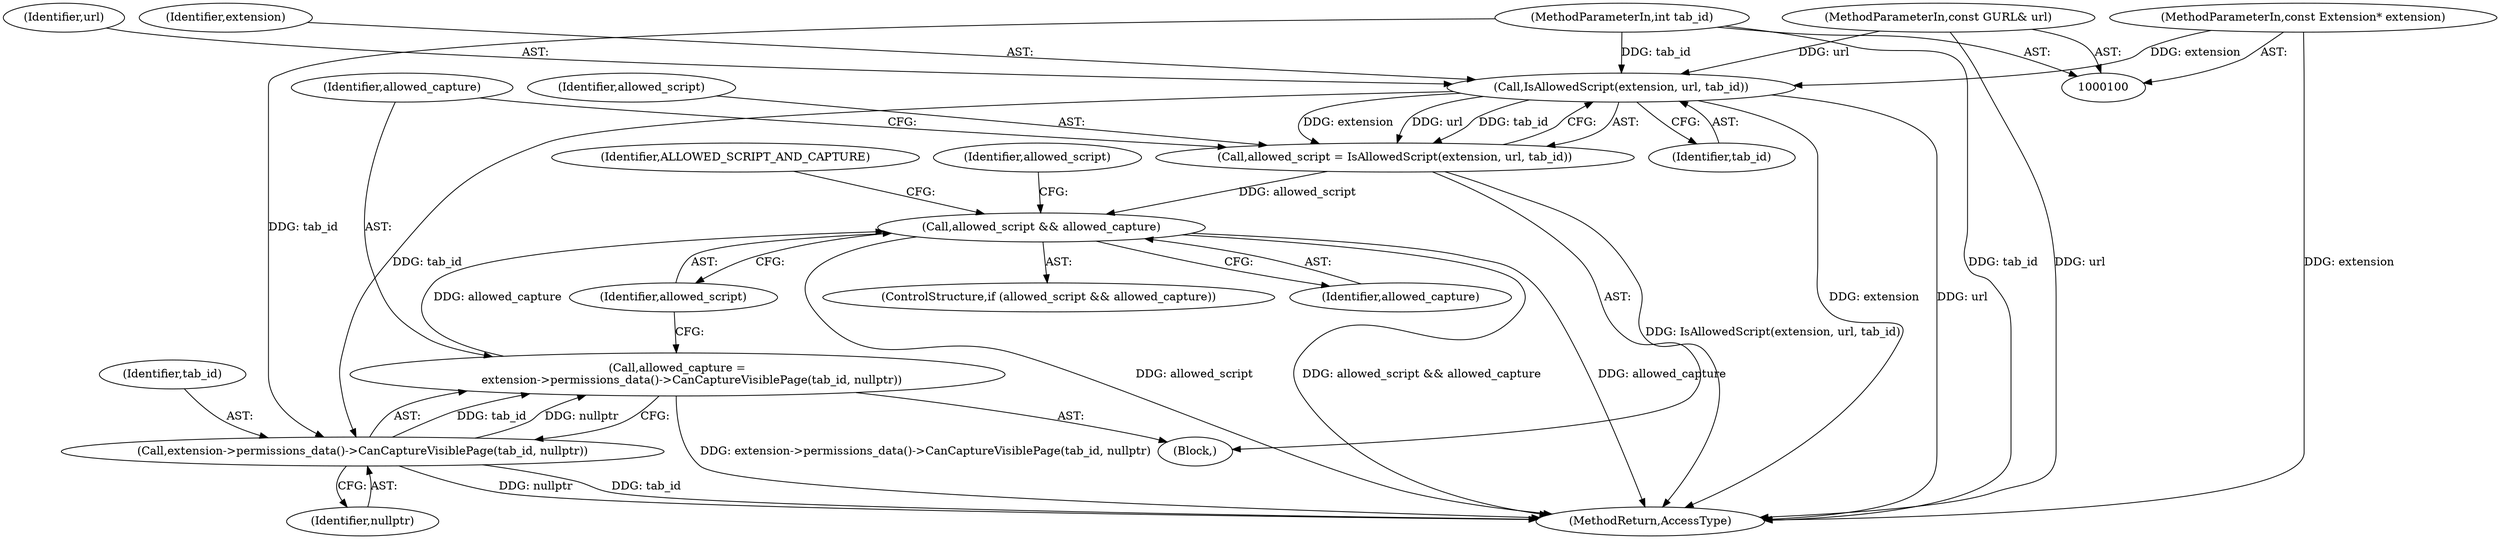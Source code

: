 digraph "1_Chrome_0aca6bc05a263ea9eafee515fc6ba14da94c1964_3@pointer" {
"1000108" [label="(Call,IsAllowedScript(extension, url, tab_id))"];
"1000101" [label="(MethodParameterIn,const Extension* extension)"];
"1000102" [label="(MethodParameterIn,const GURL& url)"];
"1000103" [label="(MethodParameterIn,int tab_id)"];
"1000106" [label="(Call,allowed_script = IsAllowedScript(extension, url, tab_id))"];
"1000119" [label="(Call,allowed_script && allowed_capture)"];
"1000115" [label="(Call,extension->permissions_data()->CanCaptureVisiblePage(tab_id, nullptr))"];
"1000113" [label="(Call,allowed_capture =\n        extension->permissions_data()->CanCaptureVisiblePage(tab_id, nullptr))"];
"1000108" [label="(Call,IsAllowedScript(extension, url, tab_id))"];
"1000116" [label="(Identifier,tab_id)"];
"1000109" [label="(Identifier,extension)"];
"1000111" [label="(Identifier,tab_id)"];
"1000117" [label="(Identifier,nullptr)"];
"1000125" [label="(Identifier,allowed_script)"];
"1000102" [label="(MethodParameterIn,const GURL& url)"];
"1000106" [label="(Call,allowed_script = IsAllowedScript(extension, url, tab_id))"];
"1000101" [label="(MethodParameterIn,const Extension* extension)"];
"1000114" [label="(Identifier,allowed_capture)"];
"1000120" [label="(Identifier,allowed_script)"];
"1000110" [label="(Identifier,url)"];
"1000115" [label="(Call,extension->permissions_data()->CanCaptureVisiblePage(tab_id, nullptr))"];
"1000119" [label="(Call,allowed_script && allowed_capture)"];
"1000118" [label="(ControlStructure,if (allowed_script && allowed_capture))"];
"1000113" [label="(Call,allowed_capture =\n        extension->permissions_data()->CanCaptureVisiblePage(tab_id, nullptr))"];
"1000123" [label="(Identifier,ALLOWED_SCRIPT_AND_CAPTURE)"];
"1000107" [label="(Identifier,allowed_script)"];
"1000134" [label="(MethodReturn,AccessType)"];
"1000103" [label="(MethodParameterIn,int tab_id)"];
"1000104" [label="(Block,)"];
"1000121" [label="(Identifier,allowed_capture)"];
"1000108" -> "1000106"  [label="AST: "];
"1000108" -> "1000111"  [label="CFG: "];
"1000109" -> "1000108"  [label="AST: "];
"1000110" -> "1000108"  [label="AST: "];
"1000111" -> "1000108"  [label="AST: "];
"1000106" -> "1000108"  [label="CFG: "];
"1000108" -> "1000134"  [label="DDG: url"];
"1000108" -> "1000134"  [label="DDG: extension"];
"1000108" -> "1000106"  [label="DDG: extension"];
"1000108" -> "1000106"  [label="DDG: url"];
"1000108" -> "1000106"  [label="DDG: tab_id"];
"1000101" -> "1000108"  [label="DDG: extension"];
"1000102" -> "1000108"  [label="DDG: url"];
"1000103" -> "1000108"  [label="DDG: tab_id"];
"1000108" -> "1000115"  [label="DDG: tab_id"];
"1000101" -> "1000100"  [label="AST: "];
"1000101" -> "1000134"  [label="DDG: extension"];
"1000102" -> "1000100"  [label="AST: "];
"1000102" -> "1000134"  [label="DDG: url"];
"1000103" -> "1000100"  [label="AST: "];
"1000103" -> "1000134"  [label="DDG: tab_id"];
"1000103" -> "1000115"  [label="DDG: tab_id"];
"1000106" -> "1000104"  [label="AST: "];
"1000107" -> "1000106"  [label="AST: "];
"1000114" -> "1000106"  [label="CFG: "];
"1000106" -> "1000134"  [label="DDG: IsAllowedScript(extension, url, tab_id)"];
"1000106" -> "1000119"  [label="DDG: allowed_script"];
"1000119" -> "1000118"  [label="AST: "];
"1000119" -> "1000120"  [label="CFG: "];
"1000119" -> "1000121"  [label="CFG: "];
"1000120" -> "1000119"  [label="AST: "];
"1000121" -> "1000119"  [label="AST: "];
"1000123" -> "1000119"  [label="CFG: "];
"1000125" -> "1000119"  [label="CFG: "];
"1000119" -> "1000134"  [label="DDG: allowed_script && allowed_capture"];
"1000119" -> "1000134"  [label="DDG: allowed_capture"];
"1000119" -> "1000134"  [label="DDG: allowed_script"];
"1000113" -> "1000119"  [label="DDG: allowed_capture"];
"1000115" -> "1000113"  [label="AST: "];
"1000115" -> "1000117"  [label="CFG: "];
"1000116" -> "1000115"  [label="AST: "];
"1000117" -> "1000115"  [label="AST: "];
"1000113" -> "1000115"  [label="CFG: "];
"1000115" -> "1000134"  [label="DDG: nullptr"];
"1000115" -> "1000134"  [label="DDG: tab_id"];
"1000115" -> "1000113"  [label="DDG: tab_id"];
"1000115" -> "1000113"  [label="DDG: nullptr"];
"1000113" -> "1000104"  [label="AST: "];
"1000114" -> "1000113"  [label="AST: "];
"1000120" -> "1000113"  [label="CFG: "];
"1000113" -> "1000134"  [label="DDG: extension->permissions_data()->CanCaptureVisiblePage(tab_id, nullptr)"];
}
